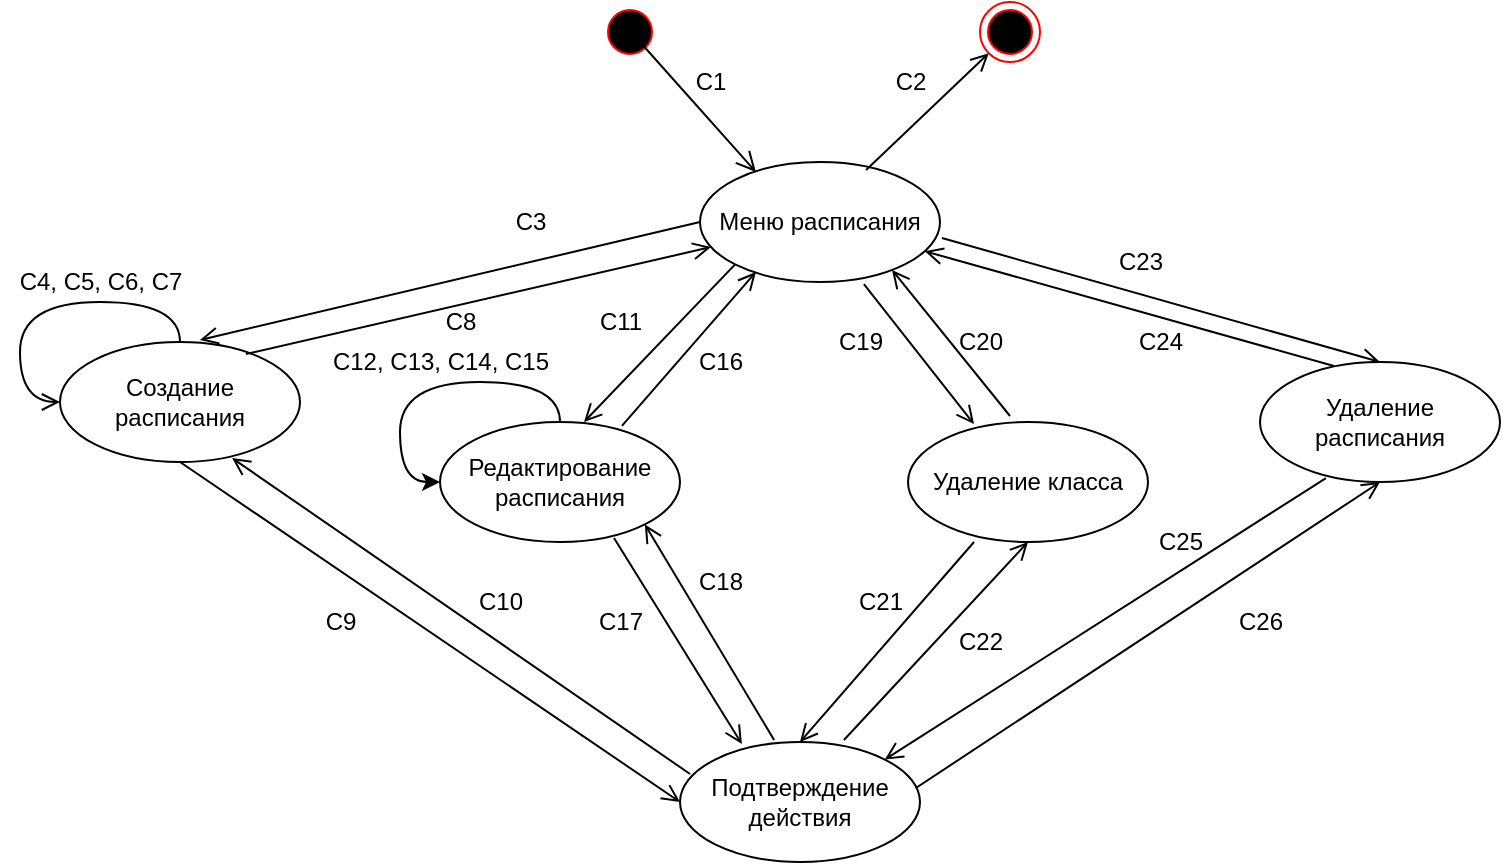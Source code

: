<mxfile version="15.8.5" type="github">
  <diagram id="VJ9GATJbijIyp5R_hoXl" name="Page-1">
    <mxGraphModel dx="1695" dy="450" grid="1" gridSize="10" guides="1" tooltips="1" connect="1" arrows="1" fold="1" page="1" pageScale="1" pageWidth="827" pageHeight="1169" math="0" shadow="0">
      <root>
        <mxCell id="0" />
        <mxCell id="1" parent="0" />
        <mxCell id="LkjKvi5WedcYhQTomJ-J-1" value="" style="ellipse;html=1;shape=startState;fillColor=#000000;strokeColor=#ff0000;" parent="1" vertex="1">
          <mxGeometry x="150" y="10" width="30" height="30" as="geometry" />
        </mxCell>
        <mxCell id="LkjKvi5WedcYhQTomJ-J-2" value="" style="html=1;verticalAlign=bottom;endArrow=open;endSize=8;strokeColor=#000000;rounded=0;entryX=0.233;entryY=0.083;entryDx=0;entryDy=0;entryPerimeter=0;" parent="1" target="LkjKvi5WedcYhQTomJ-J-7" edge="1">
          <mxGeometry relative="1" as="geometry">
            <mxPoint x="224.32" y="90" as="targetPoint" />
            <mxPoint x="170" y="30" as="sourcePoint" />
          </mxGeometry>
        </mxCell>
        <mxCell id="LkjKvi5WedcYhQTomJ-J-3" value="" style="ellipse;html=1;shape=endState;fillColor=#000000;strokeColor=#ff0000;" parent="1" vertex="1">
          <mxGeometry x="340" y="10" width="30" height="30" as="geometry" />
        </mxCell>
        <mxCell id="LkjKvi5WedcYhQTomJ-J-7" value="Меню расписания" style="ellipse;whiteSpace=wrap;html=1;" parent="1" vertex="1">
          <mxGeometry x="200" y="90" width="120" height="60" as="geometry" />
        </mxCell>
        <mxCell id="LkjKvi5WedcYhQTomJ-J-8" value="" style="endArrow=open;html=1;rounded=0;endFill=0;endSize=7;entryX=0;entryY=1;entryDx=0;entryDy=0;exitX=0.692;exitY=0.067;exitDx=0;exitDy=0;exitPerimeter=0;" parent="1" edge="1" target="LkjKvi5WedcYhQTomJ-J-3" source="LkjKvi5WedcYhQTomJ-J-7">
          <mxGeometry width="50" height="50" relative="1" as="geometry">
            <mxPoint x="290" y="90" as="sourcePoint" />
            <mxPoint x="340" y="40" as="targetPoint" />
          </mxGeometry>
        </mxCell>
        <mxCell id="LkjKvi5WedcYhQTomJ-J-13" value="С1" style="text;html=1;align=center;verticalAlign=middle;resizable=0;points=[];autosize=1;strokeColor=none;fillColor=none;" parent="1" vertex="1">
          <mxGeometry x="190" y="40" width="30" height="20" as="geometry" />
        </mxCell>
        <mxCell id="LkjKvi5WedcYhQTomJ-J-14" value="С2" style="text;html=1;align=center;verticalAlign=middle;resizable=0;points=[];autosize=1;strokeColor=none;fillColor=none;" parent="1" vertex="1">
          <mxGeometry x="290" y="40" width="30" height="20" as="geometry" />
        </mxCell>
        <mxCell id="LkjKvi5WedcYhQTomJ-J-33" value="Удаление класса" style="ellipse;whiteSpace=wrap;html=1;" parent="1" vertex="1">
          <mxGeometry x="304" y="220" width="120" height="60" as="geometry" />
        </mxCell>
        <mxCell id="LkjKvi5WedcYhQTomJ-J-40" value="" style="edgeStyle=orthogonalEdgeStyle;rounded=0;orthogonalLoop=1;jettySize=auto;html=1;endArrow=open;endFill=0;endSize=7;curved=1;entryX=0;entryY=0.5;entryDx=0;entryDy=0;exitX=0.5;exitY=0;exitDx=0;exitDy=0;" parent="1" source="LkjKvi5WedcYhQTomJ-J-34" target="LkjKvi5WedcYhQTomJ-J-34" edge="1">
          <mxGeometry relative="1" as="geometry">
            <mxPoint x="140" y="110" as="targetPoint" />
            <Array as="points">
              <mxPoint x="-60" y="160" />
              <mxPoint x="-140" y="160" />
              <mxPoint x="-140" y="210" />
            </Array>
          </mxGeometry>
        </mxCell>
        <mxCell id="LkjKvi5WedcYhQTomJ-J-34" value="Создание расписания" style="ellipse;whiteSpace=wrap;html=1;" parent="1" vertex="1">
          <mxGeometry x="-120" y="180" width="120" height="60" as="geometry" />
        </mxCell>
        <mxCell id="PJjNKmJkIdjC3KmI0dV1-20" value="" style="edgeStyle=orthogonalEdgeStyle;rounded=0;orthogonalLoop=1;jettySize=auto;html=1;entryX=0;entryY=0.5;entryDx=0;entryDy=0;elbow=vertical;curved=1;" parent="1" source="LkjKvi5WedcYhQTomJ-J-35" target="LkjKvi5WedcYhQTomJ-J-35" edge="1">
          <mxGeometry relative="1" as="geometry">
            <Array as="points">
              <mxPoint x="130" y="200" />
              <mxPoint x="50" y="200" />
              <mxPoint x="50" y="250" />
            </Array>
          </mxGeometry>
        </mxCell>
        <mxCell id="LkjKvi5WedcYhQTomJ-J-35" value="Редактирование расписания" style="ellipse;whiteSpace=wrap;html=1;" parent="1" vertex="1">
          <mxGeometry x="70" y="220" width="120" height="60" as="geometry" />
        </mxCell>
        <mxCell id="LkjKvi5WedcYhQTomJ-J-36" value="" style="endArrow=open;html=1;rounded=0;endSize=7;endFill=0;exitX=0;exitY=0.5;exitDx=0;exitDy=0;exitPerimeter=0;entryX=0.583;entryY=-0.017;entryDx=0;entryDy=0;entryPerimeter=0;" parent="1" edge="1" target="LkjKvi5WedcYhQTomJ-J-34" source="LkjKvi5WedcYhQTomJ-J-7">
          <mxGeometry width="50" height="50" relative="1" as="geometry">
            <mxPoint x="180" y="120" as="sourcePoint" />
            <mxPoint x="-20" y="170" as="targetPoint" />
          </mxGeometry>
        </mxCell>
        <mxCell id="LkjKvi5WedcYhQTomJ-J-37" value="" style="endArrow=open;html=1;rounded=0;endSize=7;endFill=0;exitX=0.683;exitY=1.017;exitDx=0;exitDy=0;exitPerimeter=0;entryX=0.275;entryY=0.017;entryDx=0;entryDy=0;entryPerimeter=0;" parent="1" edge="1" target="LkjKvi5WedcYhQTomJ-J-33" source="LkjKvi5WedcYhQTomJ-J-7">
          <mxGeometry width="50" height="50" relative="1" as="geometry">
            <mxPoint x="290" y="160" as="sourcePoint" />
            <mxPoint x="330" y="210" as="targetPoint" />
          </mxGeometry>
        </mxCell>
        <mxCell id="LkjKvi5WedcYhQTomJ-J-38" value="С3" style="text;html=1;align=center;verticalAlign=middle;resizable=0;points=[];autosize=1;strokeColor=none;fillColor=none;" parent="1" vertex="1">
          <mxGeometry x="100" y="110" width="30" height="20" as="geometry" />
        </mxCell>
        <mxCell id="LkjKvi5WedcYhQTomJ-J-41" value="C4, C5, C6, C7" style="text;html=1;align=center;verticalAlign=middle;resizable=0;points=[];autosize=1;strokeColor=none;fillColor=none;" parent="1" vertex="1">
          <mxGeometry x="-150" y="140" width="100" height="20" as="geometry" />
        </mxCell>
        <mxCell id="LkjKvi5WedcYhQTomJ-J-44" value="" style="endArrow=open;html=1;rounded=0;endSize=7;endFill=0;entryX=0.5;entryY=0;entryDx=0;entryDy=0;exitX=1.008;exitY=0.633;exitDx=0;exitDy=0;exitPerimeter=0;" parent="1" edge="1" target="PJjNKmJkIdjC3KmI0dV1-1" source="LkjKvi5WedcYhQTomJ-J-7">
          <mxGeometry width="50" height="50" relative="1" as="geometry">
            <mxPoint x="330" y="130" as="sourcePoint" />
            <mxPoint x="510" y="180" as="targetPoint" />
          </mxGeometry>
        </mxCell>
        <mxCell id="LkjKvi5WedcYhQTomJ-J-47" value="" style="endArrow=open;html=1;rounded=0;endSize=7;endFill=0;exitX=0.775;exitY=0.1;exitDx=0;exitDy=0;exitPerimeter=0;" parent="1" edge="1" target="LkjKvi5WedcYhQTomJ-J-7" source="LkjKvi5WedcYhQTomJ-J-34">
          <mxGeometry width="50" height="50" relative="1" as="geometry">
            <mxPoint x="-10" y="180" as="sourcePoint" />
            <mxPoint x="210" y="130" as="targetPoint" />
          </mxGeometry>
        </mxCell>
        <mxCell id="LkjKvi5WedcYhQTomJ-J-48" value="C8" style="text;html=1;align=center;verticalAlign=middle;resizable=0;points=[];autosize=1;strokeColor=none;fillColor=none;" parent="1" vertex="1">
          <mxGeometry x="65" y="160" width="30" height="20" as="geometry" />
        </mxCell>
        <mxCell id="LkjKvi5WedcYhQTomJ-J-49" value="" style="endArrow=open;html=1;rounded=0;endSize=7;endFill=0;entryX=0.8;entryY=0.9;entryDx=0;entryDy=0;entryPerimeter=0;exitX=0.425;exitY=-0.05;exitDx=0;exitDy=0;exitPerimeter=0;" parent="1" edge="1" target="LkjKvi5WedcYhQTomJ-J-7" source="LkjKvi5WedcYhQTomJ-J-33">
          <mxGeometry width="50" height="50" relative="1" as="geometry">
            <mxPoint x="350" y="210" as="sourcePoint" />
            <mxPoint x="300" y="150" as="targetPoint" />
          </mxGeometry>
        </mxCell>
        <mxCell id="LkjKvi5WedcYhQTomJ-J-50" value="" style="endArrow=open;html=1;rounded=0;endSize=7;endFill=0;exitX=0.308;exitY=0.033;exitDx=0;exitDy=0;exitPerimeter=0;" parent="1" edge="1" target="LkjKvi5WedcYhQTomJ-J-7" source="PJjNKmJkIdjC3KmI0dV1-1">
          <mxGeometry width="50" height="50" relative="1" as="geometry">
            <mxPoint x="500" y="185" as="sourcePoint" />
            <mxPoint x="320" y="135" as="targetPoint" />
          </mxGeometry>
        </mxCell>
        <mxCell id="PJjNKmJkIdjC3KmI0dV1-1" value="Удаление расписания" style="ellipse;whiteSpace=wrap;html=1;" parent="1" vertex="1">
          <mxGeometry x="480" y="190" width="120" height="60" as="geometry" />
        </mxCell>
        <mxCell id="PJjNKmJkIdjC3KmI0dV1-2" value="" style="endArrow=open;html=1;rounded=0;endSize=7;endFill=0;exitX=0;exitY=1;exitDx=0;exitDy=0;entryX=0.6;entryY=0;entryDx=0;entryDy=0;entryPerimeter=0;" parent="1" edge="1" target="LkjKvi5WedcYhQTomJ-J-35" source="LkjKvi5WedcYhQTomJ-J-7">
          <mxGeometry width="50" height="50" relative="1" as="geometry">
            <mxPoint x="210" y="150" as="sourcePoint" />
            <mxPoint x="140" y="210" as="targetPoint" />
          </mxGeometry>
        </mxCell>
        <mxCell id="PJjNKmJkIdjC3KmI0dV1-3" value="" style="endArrow=open;html=1;rounded=0;endSize=7;endFill=0;entryX=0.233;entryY=0.917;entryDx=0;entryDy=0;entryPerimeter=0;exitX=0.758;exitY=0.033;exitDx=0;exitDy=0;exitPerimeter=0;" parent="1" edge="1" target="LkjKvi5WedcYhQTomJ-J-7" source="LkjKvi5WedcYhQTomJ-J-35">
          <mxGeometry width="50" height="50" relative="1" as="geometry">
            <mxPoint x="160" y="210" as="sourcePoint" />
            <mxPoint x="230" y="140" as="targetPoint" />
          </mxGeometry>
        </mxCell>
        <mxCell id="PJjNKmJkIdjC3KmI0dV1-19" value="Подтверждение действия" style="ellipse;whiteSpace=wrap;html=1;" parent="1" vertex="1">
          <mxGeometry x="190" y="380" width="120" height="60" as="geometry" />
        </mxCell>
        <mxCell id="PJjNKmJkIdjC3KmI0dV1-21" value="" style="endArrow=open;html=1;rounded=0;endSize=7;endFill=0;exitX=0.5;exitY=1;exitDx=0;exitDy=0;entryX=0;entryY=0.5;entryDx=0;entryDy=0;" parent="1" edge="1" target="PJjNKmJkIdjC3KmI0dV1-19" source="LkjKvi5WedcYhQTomJ-J-34">
          <mxGeometry width="50" height="50" relative="1" as="geometry">
            <mxPoint x="-70" y="250" as="sourcePoint" />
            <mxPoint x="180" y="400" as="targetPoint" />
          </mxGeometry>
        </mxCell>
        <mxCell id="PJjNKmJkIdjC3KmI0dV1-22" value="" style="endArrow=open;html=1;rounded=0;endSize=7;endFill=0;entryX=0.717;entryY=0.967;entryDx=0;entryDy=0;entryPerimeter=0;exitX=0.042;exitY=0.267;exitDx=0;exitDy=0;exitPerimeter=0;" parent="1" edge="1" target="LkjKvi5WedcYhQTomJ-J-34" source="PJjNKmJkIdjC3KmI0dV1-19">
          <mxGeometry width="50" height="50" relative="1" as="geometry">
            <mxPoint x="190" y="390" as="sourcePoint" />
            <mxPoint x="-40" y="250" as="targetPoint" />
          </mxGeometry>
        </mxCell>
        <mxCell id="PJjNKmJkIdjC3KmI0dV1-23" value="C9" style="text;html=1;align=center;verticalAlign=middle;resizable=0;points=[];autosize=1;strokeColor=none;fillColor=none;" parent="1" vertex="1">
          <mxGeometry x="5" y="310" width="30" height="20" as="geometry" />
        </mxCell>
        <mxCell id="PJjNKmJkIdjC3KmI0dV1-24" value="С10" style="text;html=1;align=center;verticalAlign=middle;resizable=0;points=[];autosize=1;strokeColor=none;fillColor=none;" parent="1" vertex="1">
          <mxGeometry x="80" y="300" width="40" height="20" as="geometry" />
        </mxCell>
        <mxCell id="PJjNKmJkIdjC3KmI0dV1-25" value="" style="endArrow=open;html=1;rounded=0;endSize=7;endFill=0;entryX=1;entryY=1;entryDx=0;entryDy=0;exitX=0.392;exitY=-0.017;exitDx=0;exitDy=0;exitPerimeter=0;" parent="1" edge="1" target="LkjKvi5WedcYhQTomJ-J-35" source="PJjNKmJkIdjC3KmI0dV1-19">
          <mxGeometry width="50" height="50" relative="1" as="geometry">
            <mxPoint x="230" y="360" as="sourcePoint" />
            <mxPoint x="180" y="280" as="targetPoint" />
          </mxGeometry>
        </mxCell>
        <mxCell id="PJjNKmJkIdjC3KmI0dV1-26" value="" style="endArrow=open;html=1;rounded=0;endSize=7;endFill=0;exitX=0.725;exitY=0.967;exitDx=0;exitDy=0;exitPerimeter=0;entryX=0.258;entryY=0.017;entryDx=0;entryDy=0;entryPerimeter=0;" parent="1" edge="1" target="PJjNKmJkIdjC3KmI0dV1-19" source="LkjKvi5WedcYhQTomJ-J-35">
          <mxGeometry width="50" height="50" relative="1" as="geometry">
            <mxPoint x="170" y="290" as="sourcePoint" />
            <mxPoint x="230" y="390" as="targetPoint" />
          </mxGeometry>
        </mxCell>
        <mxCell id="PJjNKmJkIdjC3KmI0dV1-27" value="" style="endArrow=open;html=1;rounded=0;endSize=7;endFill=0;entryX=0.5;entryY=1;entryDx=0;entryDy=0;exitX=0.983;exitY=0.383;exitDx=0;exitDy=0;exitPerimeter=0;" parent="1" edge="1" target="PJjNKmJkIdjC3KmI0dV1-1" source="PJjNKmJkIdjC3KmI0dV1-19">
          <mxGeometry width="50" height="50" relative="1" as="geometry">
            <mxPoint x="320" y="400" as="sourcePoint" />
            <mxPoint x="540" y="260" as="targetPoint" />
          </mxGeometry>
        </mxCell>
        <mxCell id="PJjNKmJkIdjC3KmI0dV1-28" value="" style="endArrow=open;html=1;rounded=0;endSize=7;endFill=0;exitX=0.275;exitY=0.967;exitDx=0;exitDy=0;exitPerimeter=0;entryX=1;entryY=0;entryDx=0;entryDy=0;" parent="1" edge="1" target="PJjNKmJkIdjC3KmI0dV1-19" source="PJjNKmJkIdjC3KmI0dV1-1">
          <mxGeometry width="50" height="50" relative="1" as="geometry">
            <mxPoint x="510" y="260" as="sourcePoint" />
            <mxPoint x="304" y="390" as="targetPoint" />
          </mxGeometry>
        </mxCell>
        <mxCell id="PJjNKmJkIdjC3KmI0dV1-29" value="" style="endArrow=open;html=1;rounded=0;endSize=7;endFill=0;entryX=0.5;entryY=1;entryDx=0;entryDy=0;exitX=0.683;exitY=-0.017;exitDx=0;exitDy=0;exitPerimeter=0;" parent="1" edge="1" target="LkjKvi5WedcYhQTomJ-J-33" source="PJjNKmJkIdjC3KmI0dV1-19">
          <mxGeometry width="50" height="50" relative="1" as="geometry">
            <mxPoint x="280" y="370" as="sourcePoint" />
            <mxPoint x="360" y="290" as="targetPoint" />
          </mxGeometry>
        </mxCell>
        <mxCell id="PJjNKmJkIdjC3KmI0dV1-30" value="" style="endArrow=open;html=1;rounded=0;endSize=7;endFill=0;entryX=0.5;entryY=0;entryDx=0;entryDy=0;exitX=0.275;exitY=1;exitDx=0;exitDy=0;exitPerimeter=0;" parent="1" edge="1" target="PJjNKmJkIdjC3KmI0dV1-19" source="LkjKvi5WedcYhQTomJ-J-33">
          <mxGeometry width="50" height="50" relative="1" as="geometry">
            <mxPoint x="340" y="290" as="sourcePoint" />
            <mxPoint x="260" y="370" as="targetPoint" />
          </mxGeometry>
        </mxCell>
        <mxCell id="PJjNKmJkIdjC3KmI0dV1-31" value="C12, C13, C14, C15" style="text;html=1;align=center;verticalAlign=middle;resizable=0;points=[];autosize=1;strokeColor=none;fillColor=none;" parent="1" vertex="1">
          <mxGeometry x="10" y="180" width="120" height="20" as="geometry" />
        </mxCell>
        <mxCell id="PJjNKmJkIdjC3KmI0dV1-32" value="С11" style="text;html=1;align=center;verticalAlign=middle;resizable=0;points=[];autosize=1;strokeColor=none;fillColor=none;" parent="1" vertex="1">
          <mxGeometry x="140" y="160" width="40" height="20" as="geometry" />
        </mxCell>
        <mxCell id="PJjNKmJkIdjC3KmI0dV1-33" value="С16" style="text;html=1;align=center;verticalAlign=middle;resizable=0;points=[];autosize=1;strokeColor=none;fillColor=none;" parent="1" vertex="1">
          <mxGeometry x="190" y="180" width="40" height="20" as="geometry" />
        </mxCell>
        <mxCell id="PJjNKmJkIdjC3KmI0dV1-34" value="С17" style="text;html=1;align=center;verticalAlign=middle;resizable=0;points=[];autosize=1;strokeColor=none;fillColor=none;" parent="1" vertex="1">
          <mxGeometry x="140" y="310" width="40" height="20" as="geometry" />
        </mxCell>
        <mxCell id="PJjNKmJkIdjC3KmI0dV1-35" value="С18" style="text;html=1;align=center;verticalAlign=middle;resizable=0;points=[];autosize=1;strokeColor=none;fillColor=none;" parent="1" vertex="1">
          <mxGeometry x="190" y="290" width="40" height="20" as="geometry" />
        </mxCell>
        <mxCell id="PJjNKmJkIdjC3KmI0dV1-36" value="С19" style="text;html=1;align=center;verticalAlign=middle;resizable=0;points=[];autosize=1;strokeColor=none;fillColor=none;" parent="1" vertex="1">
          <mxGeometry x="260" y="170" width="40" height="20" as="geometry" />
        </mxCell>
        <mxCell id="PJjNKmJkIdjC3KmI0dV1-37" value="С20" style="text;html=1;align=center;verticalAlign=middle;resizable=0;points=[];autosize=1;strokeColor=none;fillColor=none;" parent="1" vertex="1">
          <mxGeometry x="320" y="170" width="40" height="20" as="geometry" />
        </mxCell>
        <mxCell id="PJjNKmJkIdjC3KmI0dV1-38" value="С21" style="text;html=1;align=center;verticalAlign=middle;resizable=0;points=[];autosize=1;strokeColor=none;fillColor=none;" parent="1" vertex="1">
          <mxGeometry x="270" y="300" width="40" height="20" as="geometry" />
        </mxCell>
        <mxCell id="PJjNKmJkIdjC3KmI0dV1-39" value="С22" style="text;html=1;align=center;verticalAlign=middle;resizable=0;points=[];autosize=1;strokeColor=none;fillColor=none;" parent="1" vertex="1">
          <mxGeometry x="320" y="320" width="40" height="20" as="geometry" />
        </mxCell>
        <mxCell id="PJjNKmJkIdjC3KmI0dV1-40" value="С23" style="text;html=1;align=center;verticalAlign=middle;resizable=0;points=[];autosize=1;strokeColor=none;fillColor=none;" parent="1" vertex="1">
          <mxGeometry x="400" y="130" width="40" height="20" as="geometry" />
        </mxCell>
        <mxCell id="PJjNKmJkIdjC3KmI0dV1-41" value="С24" style="text;html=1;align=center;verticalAlign=middle;resizable=0;points=[];autosize=1;strokeColor=none;fillColor=none;" parent="1" vertex="1">
          <mxGeometry x="410" y="170" width="40" height="20" as="geometry" />
        </mxCell>
        <mxCell id="PJjNKmJkIdjC3KmI0dV1-42" value="С25" style="text;html=1;align=center;verticalAlign=middle;resizable=0;points=[];autosize=1;strokeColor=none;fillColor=none;" parent="1" vertex="1">
          <mxGeometry x="420" y="270" width="40" height="20" as="geometry" />
        </mxCell>
        <mxCell id="PJjNKmJkIdjC3KmI0dV1-43" value="С26" style="text;html=1;align=center;verticalAlign=middle;resizable=0;points=[];autosize=1;strokeColor=none;fillColor=none;" parent="1" vertex="1">
          <mxGeometry x="460" y="310" width="40" height="20" as="geometry" />
        </mxCell>
      </root>
    </mxGraphModel>
  </diagram>
</mxfile>
